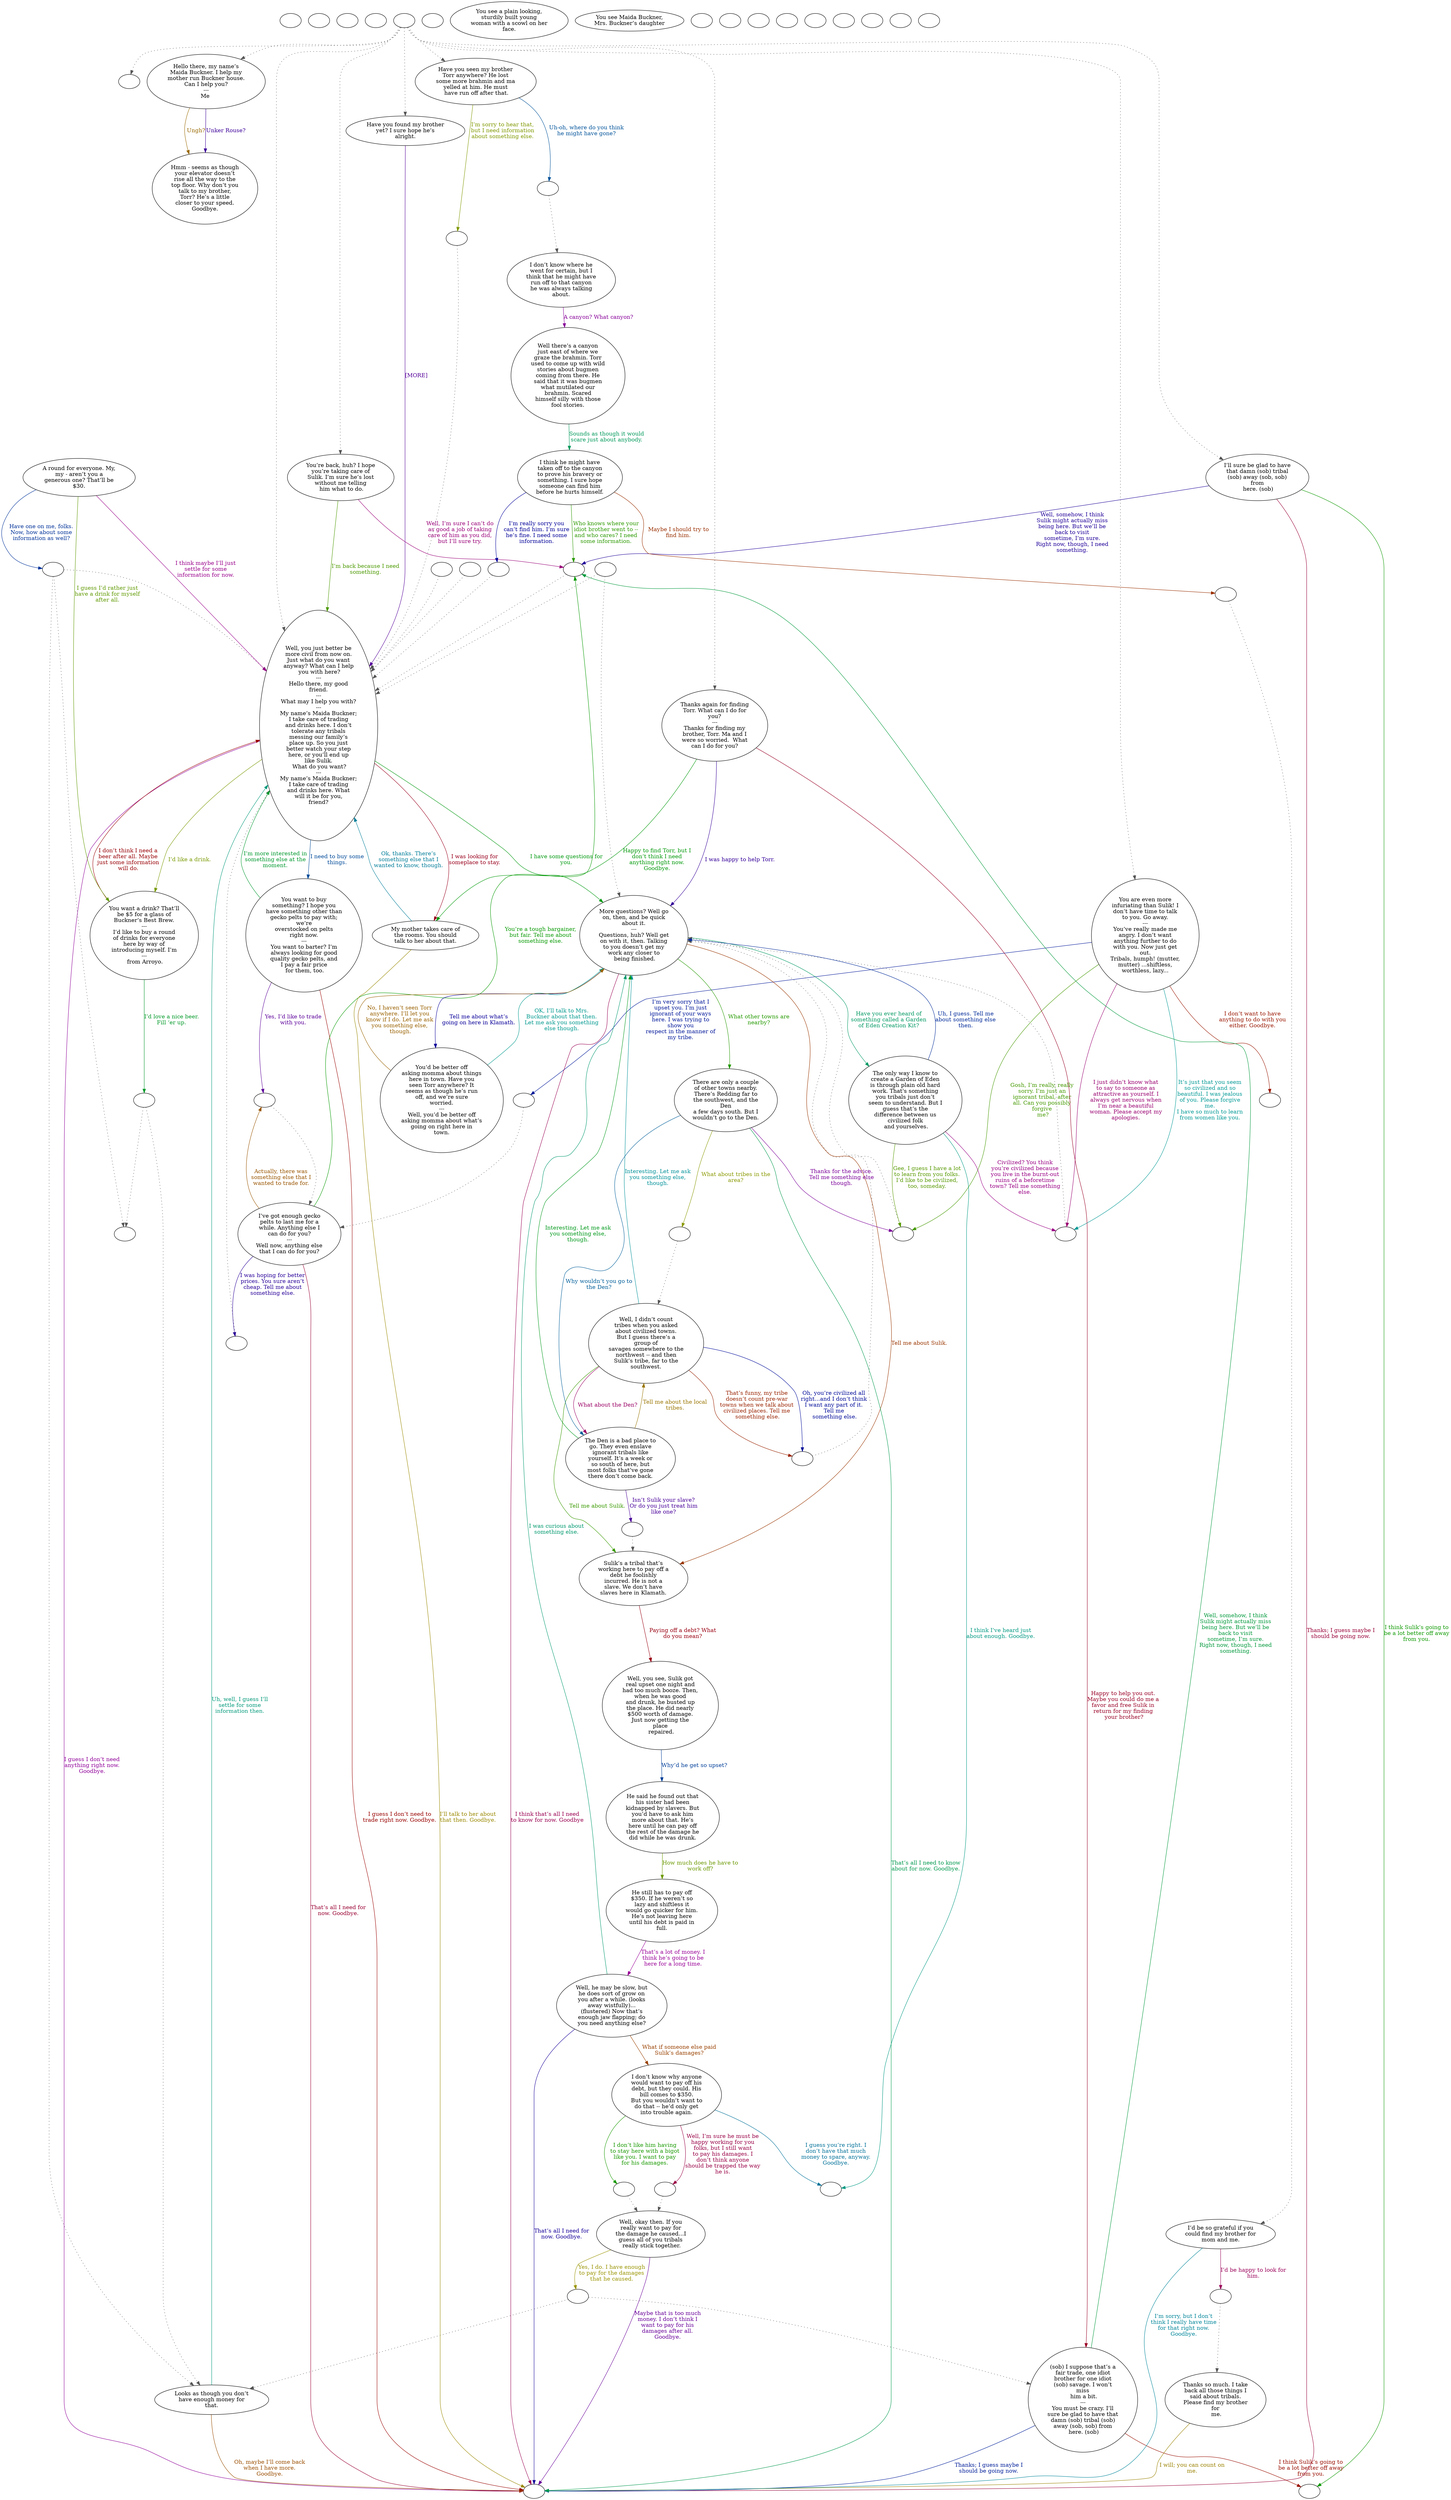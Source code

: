 digraph KCMAIDA {
  "checkPartyMembersNearDoor" [style=filled       fillcolor="#FFFFFF"       color="#000000"]
  "checkPartyMembersNearDoor" [label=""]
  "start" [style=filled       fillcolor="#FFFFFF"       color="#000000"]
  "start" [label=""]
  "critter_p_proc" [style=filled       fillcolor="#FFFFFF"       color="#000000"]
  "critter_p_proc" [label=""]
  "pickup_p_proc" [style=filled       fillcolor="#FFFFFF"       color="#000000"]
  "pickup_p_proc" [label=""]
  "talk_p_proc" [style=filled       fillcolor="#FFFFFF"       color="#000000"]
  "talk_p_proc" -> "Node998" [style=dotted color="#555555"]
  "talk_p_proc" -> "Node002" [style=dotted color="#555555"]
  "talk_p_proc" -> "Node034" [style=dotted color="#555555"]
  "talk_p_proc" -> "Node030" [style=dotted color="#555555"]
  "talk_p_proc" -> "Node024" [style=dotted color="#555555"]
  "talk_p_proc" -> "Node001" [style=dotted color="#555555"]
  "talk_p_proc" -> "Node021" [style=dotted color="#555555"]
  "talk_p_proc" -> "Node023" [style=dotted color="#555555"]
  "talk_p_proc" -> "Node004" [style=dotted color="#555555"]
  "talk_p_proc" [label=""]
  "destroy_p_proc" [style=filled       fillcolor="#FFFFFF"       color="#000000"]
  "destroy_p_proc" [label=""]
  "look_at_p_proc" [style=filled       fillcolor="#FFFFFF"       color="#000000"]
  "look_at_p_proc" [label="You see a plain looking,\nsturdily built young\nwoman with a scowl on her\nface."]
  "description_p_proc" [style=filled       fillcolor="#FFFFFF"       color="#000000"]
  "description_p_proc" [label="You see Maida Buckner,\nMrs. Buckner’s daughter"]
  "use_skill_on_p_proc" [style=filled       fillcolor="#FFFFFF"       color="#000000"]
  "use_skill_on_p_proc" [label=""]
  "combat_p_proc" [style=filled       fillcolor="#FFFFFF"       color="#000000"]
  "combat_p_proc" [label=""]
  "damage_p_proc" [style=filled       fillcolor="#FFFFFF"       color="#000000"]
  "damage_p_proc" [label=""]
  "map_enter_p_proc" [style=filled       fillcolor="#FFFFFF"       color="#000000"]
  "map_enter_p_proc" [label=""]
  "addbeer" [style=filled       fillcolor="#FFFFFF"       color="#000000"]
  "addbeer" [label=""]
  "push_p_proc" [style=filled       fillcolor="#FFFFFF"       color="#000000"]
  "push_p_proc" [label=""]
  "maida_barter" [style=filled       fillcolor="#FFFFFF"       color="#000000"]
  "maida_barter" -> "Node009" [style=dotted color="#555555"]
  "maida_barter" [label=""]
  "barter_for_sulik" [style=filled       fillcolor="#FFFFFF"       color="#000000"]
  "barter_for_sulik" -> "node020" [style=dotted color="#555555"]
  "barter_for_sulik" -> "Node033" [style=dotted color="#555555"]
  "barter_for_sulik" [label=""]
  "Node910" [style=filled       fillcolor="#FFFFFF"       color="#000000"]
  "Node910" [label=""]
  "Node911" [style=filled       fillcolor="#FFFFFF"       color="#000000"]
  "Node911" -> "addbeer" [style=dotted color="#555555"]
  "Node911" -> "Node033" [style=dotted color="#555555"]
  "Node911" [label=""]
  "Node912" [style=filled       fillcolor="#FFFFFF"       color="#000000"]
  "Node912" -> "addbeer" [style=dotted color="#555555"]
  "Node912" -> "Node004" [style=dotted color="#555555"]
  "Node912" -> "Node033" [style=dotted color="#555555"]
  "Node912" [label=""]
  "Node920" [style=filled       fillcolor="#FFFFFF"       color="#000000"]
  "Node920" -> "Node009" [style=dotted color="#555555"]
  "Node920" [label=""]
  "Node945" [style=filled       fillcolor="#FFFFFF"       color="#000000"]
  "Node945" -> "Node019" [style=dotted color="#555555"]
  "Node945" [label=""]
  "Node955" [style=filled       fillcolor="#FFFFFF"       color="#000000"]
  "Node955" -> "Node019" [style=dotted color="#555555"]
  "Node955" [label=""]
  "Node960" [style=filled       fillcolor="#FFFFFF"       color="#000000"]
  "Node960" [label=""]
  "Node970" [style=filled       fillcolor="#FFFFFF"       color="#000000"]
  "Node970" -> "Node004" [style=dotted color="#555555"]
  "Node970" [label=""]
  "Node971" [style=filled       fillcolor="#FFFFFF"       color="#000000"]
  "Node971" -> "Node005" [style=dotted color="#555555"]
  "Node971" [label=""]
  "Node975" [style=filled       fillcolor="#FFFFFF"       color="#000000"]
  "Node975" -> "Node013" [style=dotted color="#555555"]
  "Node975" [label=""]
  "Node980" [style=filled       fillcolor="#FFFFFF"       color="#000000"]
  "Node980" -> "Node004" [style=dotted color="#555555"]
  "Node980" [label=""]
  "Node981" [style=filled       fillcolor="#FFFFFF"       color="#000000"]
  "Node981" -> "Node025" [style=dotted color="#555555"]
  "Node981" [label=""]
  "Node982" [style=filled       fillcolor="#FFFFFF"       color="#000000"]
  "Node982" -> "Node004" [style=dotted color="#555555"]
  "Node982" [label=""]
  "Node983" [style=filled       fillcolor="#FFFFFF"       color="#000000"]
  "Node983" -> "Node004" [style=dotted color="#555555"]
  "Node983" [label=""]
  "Node984" [style=filled       fillcolor="#FFFFFF"       color="#000000"]
  "Node984" [label=""]
  "Node985" [style=filled       fillcolor="#FFFFFF"       color="#000000"]
  "Node985" [label=""]
  "Node990" [style=filled       fillcolor="#FFFFFF"       color="#000000"]
  "Node990" -> "Node011" [style=dotted color="#555555"]
  "Node990" [label=""]
  "Node991" [style=filled       fillcolor="#FFFFFF"       color="#000000"]
  "Node991" -> "Node029" [style=dotted color="#555555"]
  "Node991" [label=""]
  "Node992" [style=filled       fillcolor="#FFFFFF"       color="#000000"]
  "Node992" -> "Node028" [style=dotted color="#555555"]
  "Node992" [label=""]
  "Node993" [style=filled       fillcolor="#FFFFFF"       color="#000000"]
  "Node993" -> "Node004" [style=dotted color="#555555"]
  "Node993" [label=""]
  "Node995" [style=filled       fillcolor="#FFFFFF"       color="#000000"]
  "Node995" [label=""]
  "Node996" [style=filled       fillcolor="#FFFFFF"       color="#000000"]
  "Node996" [label=""]
  "Node997" [style=filled       fillcolor="#FFFFFF"       color="#000000"]
  "Node997" -> "Node004" [style=dotted color="#555555"]
  "Node997" -> "Node005" [style=dotted color="#555555"]
  "Node997" [label=""]
  "Node998" [style=filled       fillcolor="#FFFFFF"       color="#000000"]
  "Node998" [label=""]
  "Node999" [style=filled       fillcolor="#FFFFFF"       color="#000000"]
  "Node999" [label=""]
  "Node001" [style=filled       fillcolor="#FFFFFF"       color="#000000"]
  "Node001" [label="You are even more\ninfuriating than Sulik! I\ndon’t have time to talk\nto you. Go away.\n---\nYou’ve really made me\nangry. I don’t want\nanything further to do\nwith you. Now just get\nout.\nTribals, humph! (mutter,\nmutter) ...shiftless,\nworthless, lazy..."]
  "Node001" -> "Node910" [label="I don’t want to have\nanything to do with you\neither. Goodbye." color="#991600" fontcolor="#991600"]
  "Node001" -> "Node920" [label="I’m very sorry that I\nupset you. I’m just\nignorant of your ways\nhere. I was trying to\nshow you\nrespect in the manner of\nmy tribe." color="#001799" fontcolor="#001799"]
  "Node001" -> "Node930" [label="Gosh, I’m really, really\nsorry. I’m just an\nignorant tribal, after\nall. Can you possibly\nforgive\n me?" color="#449900" fontcolor="#449900"]
  "Node001" -> "Node940" [label="I just didn’t know what\nto say to someone as\nattractive as yourself. I\nalways get nervous when\nI’m near a beautiful\nwoman. Please accept my\napologies." color="#990070" fontcolor="#990070"]
  "Node001" -> "Node940" [label="It’s just that you seem\nso civilized and so\nbeautiful. I was jealous\nof you. Please forgive\nme.\nI have so much to learn\nfrom women like you." color="#009995" fontcolor="#009995"]
  "Node002" [style=filled       fillcolor="#FFFFFF"       color="#000000"]
  "Node002" [label="Hello there, my name’s\nMaida Buckner. I help my\nmother run Buckner house.\nCan I help you?\n---\nMe "]
  "Node002" -> "Node003" [label="Ungh?" color="#996800" fontcolor="#996800"]
  "Node002" -> "Node003" [label="Unker Rouse?" color="#3C0099" fontcolor="#3C0099"]
  "Node003" [style=filled       fillcolor="#FFFFFF"       color="#000000"]
  "Node003" [label="Hmm - seems as though\nyour elevator doesn’t\nrise all the way to the\ntop floor. Why don’t you\ntalk to my brother,\nTorr? He’s a little\ncloser to your speed.\nGoodbye."]
  "Node004" [style=filled       fillcolor="#FFFFFF"       color="#000000"]
  "Node004" [label="Well, you just better be\nmore civil from now on.\nJust what do you want\nanyway? What can I help\n you with here?\n---\nHello there, my good\nfriend.\n---\nWhat may I help you with?\n---\nMy name’s Maida Buckner;\nI take care of trading\nand drinks here. I don’t\ntolerate any tribals\nmessing our family’s\nplace up. So you just\nbetter watch your step\nhere, or you’ll end up\nlike Sulik.\n What do you want?\n---\nMy name’s Maida Buckner;\nI take care of trading\nand drinks here. What\nwill it be for you,\nfriend?"]
  "Node004" -> "Node005" [label="I have some questions for\nyou." color="#00990F" fontcolor="#00990F"]
  "Node004" -> "Node006" [label="I was looking for\nsomeplace to stay." color="#99001D" fontcolor="#99001D"]
  "Node004" -> "Node007" [label="I need to buy some\nthings." color="#004A99" fontcolor="#004A99"]
  "Node004" -> "Node031" [label="I’d like a drink." color="#779900" fontcolor="#779900"]
  "Node004" -> "Node999" [label="I guess I don’t need\nanything right now.\nGoodbye." color="#8F0099" fontcolor="#8F0099"]
  "Node005" [style=filled       fillcolor="#FFFFFF"       color="#000000"]
  "Node005" [label="More questions? Well go\non, then, and be quick\nabout it.\n---\nQuestions, huh? Well get\non with it, then. Talking\nto you doesn’t get my\nwork any closer to\n being finished."]
  "Node005" -> "Node008" [label="Have you ever heard of\nsomething called a Garden\nof Eden Creation Kit?" color="#009962" fontcolor="#009962"]
  "Node005" -> "Node013" [label="Tell me about Sulik." color="#993500" fontcolor="#993500"]
  "Node005" -> "Node022" [label="Tell me about what’s\ngoing on here in Klamath." color="#090099" fontcolor="#090099"]
  "Node005" -> "Node010" [label="What other towns are\nnearby?" color="#249900" fontcolor="#249900"]
  "Node005" -> "Node999" [label="I think that’s all I need\nto know for now. Goodbye" color="#990051" fontcolor="#990051"]
  "Node006" [style=filled       fillcolor="#FFFFFF"       color="#000000"]
  "Node006" [label="My mother takes care of\nthe rooms. You should\ntalk to her about that."]
  "Node006" -> "Node004" [label="Ok, thanks. There’s\nsomething else that I\nwanted to know, though." color="#007D99" fontcolor="#007D99"]
  "Node006" -> "Node999" [label="I’ll talk to her about\nthat then. Goodbye." color="#998800" fontcolor="#998800"]
  "Node007" [style=filled       fillcolor="#FFFFFF"       color="#000000"]
  "Node007" [label="You want to buy\nsomething? I hope you\nhave something other than\ngecko pelts to pay with;\nwe’re\noverstocked on pelts\nright now.\n---\nYou want to barter? I’m\nalways looking for good\nquality gecko pelts, and\nI pay a fair price\n for them, too."]
  "Node007" -> "maida_barter" [label="Yes, I’d like to trade\nwith you." color="#5B0099" fontcolor="#5B0099"]
  "Node007" -> "Node004" [label="I’m more interested in\nsomething else at the\nmoment." color="#00992F" fontcolor="#00992F"]
  "Node007" -> "Node999" [label="I guess I don’t need to\ntrade right now. Goodbye." color="#990200" fontcolor="#990200"]
  "Node008" [style=filled       fillcolor="#FFFFFF"       color="#000000"]
  "Node008" [label="The only way I know to\ncreate a Garden of Eden\nis through plain old hard\nwork. That's something\nyou tribals just don’t\nseem to understand. But I\nguess that’s the\ndifference between us\ncivilized folk\n and yourselves."]
  "Node008" -> "Node005" [label="Uh, I guess. Tell me\nabout something else\nthen." color="#002A99" fontcolor="#002A99"]
  "Node008" -> "Node930" [label="Gee, I guess I have a lot\nto learn from you folks.\nI’d like to be civilized,\ntoo, someday." color="#579900" fontcolor="#579900"]
  "Node008" -> "Node940" [label="Civilized? You think\nyou’re civilized because\nyou live in the burnt-out\nruins of a beforetime\ntown? Tell me something\nelse." color="#990084" fontcolor="#990084"]
  "Node008" -> "Node950" [label="I think I’ve heard just\nabout enough. Goodbye." color="#009982" fontcolor="#009982"]
  "Node009" [style=filled       fillcolor="#FFFFFF"       color="#000000"]
  "Node009" [label="I’ve got enough gecko\npelts to last me for a\nwhile. Anything else I\ncan do for you?\n---\nWell now, anything else\nthat I can do for you?"]
  "Node009" -> "maida_barter" [label="Actually, there was\nsomething else that I\nwanted to trade for." color="#995500" fontcolor="#995500"]
  "Node009" -> "Node970" [label="I was hoping for better\nprices. You sure aren’t\ncheap. Tell me about\nsomething else." color="#280099" fontcolor="#280099"]
  "Node009" -> "Node980" [label="You’re a tough bargainer,\nbut fair. Tell me about\nsomething else." color="#049900" fontcolor="#049900"]
  "Node009" -> "Node999" [label="That’s all I need for\nnow. Goodbye." color="#990031" fontcolor="#990031"]
  "Node010" [style=filled       fillcolor="#FFFFFF"       color="#000000"]
  "Node010" [label="There are only a couple\nof other towns nearby.\nThere’s Redding far to\nthe southwest, and the\nDen\na few days south. But I\nwouldn’t go to the Den."]
  "Node010" -> "Node012" [label="Why wouldn’t you go to\nthe Den?" color="#005E99" fontcolor="#005E99"]
  "Node010" -> "Node990" [label="What about tribes in the\narea?" color="#8A9900" fontcolor="#8A9900"]
  "Node010" -> "Node930" [label="Thanks for the advice.\nTell me something else\nthough." color="#7B0099" fontcolor="#7B0099"]
  "Node010" -> "Node999" [label="That’s all I need to know\nabout for now. Goodbye." color="#00994E" fontcolor="#00994E"]
  "Node011" [style=filled       fillcolor="#FFFFFF"       color="#000000"]
  "Node011" [label="Well, I didn’t count\ntribes when you asked\nabout civilized towns.\nBut I guess there’s a\ngroup of\nsavages somewhere to the\nnorthwest -- and then\nSulik’s tribe, far to the\nsouthwest."]
  "Node011" -> "Node971" [label="That’s funny, my tribe\ndoesn’t count pre-war\ntowns when we talk about\ncivilized places. Tell me\n something else." color="#992200" fontcolor="#992200"]
  "Node011" -> "Node971" [label="Oh, you’re civilized all\nright...and I don’t think\nI want any part of it.\nTell me\n something else." color="#000B99" fontcolor="#000B99"]
  "Node011" -> "Node013" [label="Tell me about Sulik." color="#389900" fontcolor="#389900"]
  "Node011" -> "Node012" [label="What about the Den?" color="#990064" fontcolor="#990064"]
  "Node011" -> "Node005" [label="Interesting. Let me ask\nyou something else,\nthough." color="#009199" fontcolor="#009199"]
  "Node012" [style=filled       fillcolor="#FFFFFF"       color="#000000"]
  "Node012" [label="The Den is a bad place to\ngo. They even enslave\nignorant tribals like\nyourself. It’s a week or\nso south of here, but\nmost folks that’ve gone\nthere don’t come back."]
  "Node012" -> "Node011" [label="Tell me about the local\ntribes." color="#997500" fontcolor="#997500"]
  "Node012" -> "Node975" [label="Isn’t Sulik your slave?\nOr do you just treat him\nlike one?" color="#480099" fontcolor="#480099"]
  "Node012" -> "Node005" [label="Interesting. Let me ask\nyou something else,\nthough." color="#00991B" fontcolor="#00991B"]
  "Node013" [style=filled       fillcolor="#FFFFFF"       color="#000000"]
  "Node013" [label="Sulik’s a tribal that’s\nworking here to pay off a\ndebt he foolishly\nincurred. He is not a\nslave. We don’t have\nslaves here in Klamath."]
  "Node013" -> "Node014" [label="Paying off a debt? What\ndo you mean?" color="#990011" fontcolor="#990011"]
  "Node014" [style=filled       fillcolor="#FFFFFF"       color="#000000"]
  "Node014" [label="Well, you see, Sulik got\nreal upset one night and\nhad too much booze. Then,\nwhen he was good\nand drunk, he busted up\nthe place. He did nearly\n$500 worth of damage.\nJust now getting the\nplace\n repaired."]
  "Node014" -> "Node015" [label="Why’d he get so upset?" color="#003E99" fontcolor="#003E99"]
  "Node015" [style=filled       fillcolor="#FFFFFF"       color="#000000"]
  "Node015" [label="He said he found out that\nhis sister had been\nkidnapped by slavers. But\nyou’d have to ask him\nmore about that. He’s\nhere until he can pay off\nthe rest of the damage he\ndid while he was drunk."]
  "Node015" -> "Node016" [label="How much does he have to\nwork off?" color="#6B9900" fontcolor="#6B9900"]
  "Node016" [style=filled       fillcolor="#FFFFFF"       color="#000000"]
  "Node016" [label="He still has to pay off\n$350. If he weren’t so\nlazy and shiftless it\nwould go quicker for him.\nHe’s not leaving here\nuntil his debt is paid in\nfull."]
  "Node016" -> "Node017" [label="That’s a lot of money. I\nthink he’s going to be\nhere for a long time." color="#990097" fontcolor="#990097"]
  "Node017" [style=filled       fillcolor="#FFFFFF"       color="#000000"]
  "Node017" [label="Well, he may be slow, but\nhe does sort of grow on\nyou after a while. (looks\naway wistfully)...\n(flustered) Now that’s\nenough jaw flapping; do\nyou need anything else?"]
  "Node017" -> "Node005" [label="I was curious about\nsomething else." color="#00996E" fontcolor="#00996E"]
  "Node017" -> "Node018" [label="What if someone else paid\nSulik’s damages?" color="#994100" fontcolor="#994100"]
  "Node017" -> "Node999" [label="That’s all I need for\nnow. Goodbye." color="#150099" fontcolor="#150099"]
  "Node018" [style=filled       fillcolor="#FFFFFF"       color="#000000"]
  "Node018" [label="I don’t know why anyone\nwould want to pay off his\ndebt, but they could. His\nbill comes to $350.\nBut you wouldn’t want to\ndo that -- he’d only get\ninto trouble again."]
  "Node018" -> "Node945" [label="I don’t like him having\nto stay here with a bigot\nlike you. I want to pay\nfor his damages." color="#189900" fontcolor="#189900"]
  "Node018" -> "Node955" [label="Well, I’m sure he must be\nhappy working for you\nfolks, but I still want\nto pay his damages. I\ndon’t think anyone\nshould be trapped the way\nhe is." color="#990045" fontcolor="#990045"]
  "Node018" -> "Node950" [label="I guess you’re right. I\ndon’t have that much\nmoney to spare, anyway.\nGoodbye." color="#007199" fontcolor="#007199"]
  "Node019" [style=filled       fillcolor="#FFFFFF"       color="#000000"]
  "Node019" [label="Well, okay then. If you\nreally want to pay for\nthe damage he caused...I\nguess all of you tribals\n really stick together."]
  "Node019" -> "barter_for_sulik" [label="Yes, I do. I have enough\nto pay for the damages\nthat he caused." color="#999400" fontcolor="#999400"]
  "Node019" -> "Node999" [label="Maybe that is too much\nmoney. I don’t think I\nwant to pay for his\ndamages after all.\nGoodbye." color="#680099" fontcolor="#680099"]
  "node020" [style=filled       fillcolor="#FFFFFF"       color="#000000"]
  "node020" [label="(sob) I suppose that’s a\nfair trade, one idiot\nbrother for one idiot\n(sob) savage. I won’t\nmiss\n him a bit.\n---\nYou must be crazy. I’ll\nsure be glad to have that\ndamn (sob) tribal (sob)\naway (sob, sob) from\n here. (sob)"]
  "node020" -> "Node980" [label="Well, somehow, I think\nSulik might actually miss\nbeing here. But we’ll be\nback to visit\nsometime, I’m sure.\nRight now, though, I need\nsomething." color="#00993B" fontcolor="#00993B"]
  "node020" -> "Node985" [label="I think Sulik’s going to\nbe a lot better off away\nfrom you." color="#990E00" fontcolor="#990E00"]
  "node020" -> "Node999" [label="Thanks; I guess maybe I\nshould be going now." color="#001E99" fontcolor="#001E99"]
  "Node021" [style=filled       fillcolor="#FFFFFF"       color="#000000"]
  "Node021" [label="You’re back, huh? I hope\nyou’re taking care of\nSulik. I’m sure he’s lost\nwithout me telling\n him what to do."]
  "Node021" -> "Node004" [label="I’m back because I need\nsomething." color="#4B9900" fontcolor="#4B9900"]
  "Node021" -> "Node980" [label="Well, I’m sure I can’t do\nas good a job of taking\ncare of him as you did,\nbut I’ll sure try." color="#990078" fontcolor="#990078"]
  "Node022" [style=filled       fillcolor="#FFFFFF"       color="#000000"]
  "Node022" [label="You’d be better off\nasking momma about things\nhere in town. Have you\nseen Torr anywhere? It\nseems as though he’s run\noff, and we’re sure\nworried.\n---\nWell, you’d be better off\nasking momma about what’s\ngoing on right here in\ntown."]
  "Node022" -> "Node005" [label="OK, I’ll talk to Mrs.\nBuckner about that then.\nLet me ask you something\nelse though." color="#00998E" fontcolor="#00998E"]
  "Node022" -> "Node005" [label="No, I haven’t seen Torr\nanywhere. I’ll let you\nknow if I do. Let me ask\nyou something else,\n though." color="#996100" fontcolor="#996100"]
  "Node023" [style=filled       fillcolor="#FFFFFF"       color="#000000"]
  "Node023" [label="Thanks again for finding\nTorr. What can I do for\nyou?\n---\nThanks for finding my\nbrother, Torr. Ma and I\nwere so worried.  What\ncan I do for you?"]
  "Node023" -> "Node005" [label="I was happy to help Torr." color="#340099" fontcolor="#340099"]
  "Node023" -> "Node006" [label="Happy to find Torr, but I\ndon’t think I need\nanything right now.\nGoodbye." color="#009908" fontcolor="#009908"]
  "Node023" -> "node020" [label="Happy to help you out.\nMaybe you could do me a\nfavor and free Sulik in\nreturn for my finding\n your brother?" color="#990025" fontcolor="#990025"]
  "Node024" [style=filled       fillcolor="#FFFFFF"       color="#000000"]
  "Node024" [label="Have you seen my brother\nTorr anywhere? He lost\nsome more brahmin and ma\nyelled at him. He must\n have run off after that."]
  "Node024" -> "Node981" [label="Uh-oh, where do you think\nhe might have gone?" color="#005299" fontcolor="#005299"]
  "Node024" -> "Node982" [label="I’m sorry to hear that,\nbut I need information\nabout something else." color="#7E9900" fontcolor="#7E9900"]
  "Node025" [style=filled       fillcolor="#FFFFFF"       color="#000000"]
  "Node025" [label="I don’t know where he\nwent for certain, but I\nthink that he might have\nrun off to that canyon\nhe was always talking\nabout."]
  "Node025" -> "Node026" [label="A canyon? What canyon?" color="#870099" fontcolor="#870099"]
  "Node026" [style=filled       fillcolor="#FFFFFF"       color="#000000"]
  "Node026" [label="Well there’s a canyon\njust east of where we\ngraze the brahmin. Torr\nused to come up with wild\nstories about bugmen\ncoming from there. He\nsaid that it was bugmen\nwhat mutilated our\nbrahmin. Scared\nhimself silly with those\nfool stories."]
  "Node026" -> "Node027" [label="Sounds as though it would\nscare just about anybody." color="#00995A" fontcolor="#00995A"]
  "Node027" [style=filled       fillcolor="#FFFFFF"       color="#000000"]
  "Node027" [label="I think he might have\ntaken off to the canyon\nto prove his bravery or\nsomething. I sure hope\nsomeone can find him\nbefore he hurts himself."]
  "Node027" -> "Node992" [label="Maybe I should try to\nfind him." color="#992E00" fontcolor="#992E00"]
  "Node027" -> "Node994" [label="I’m really sorry you\ncan’t find him. I’m sure\nhe’s fine. I need some\ninformation." color="#010099" fontcolor="#010099"]
  "Node027" -> "Node980" [label="Who knows where your\nidiot brother went to --\nand who cares? I need\nsome information." color="#2B9900" fontcolor="#2B9900"]
  "Node028" [style=filled       fillcolor="#FFFFFF"       color="#000000"]
  "Node028" [label="I’d be so grateful if you\ncould find my brother for\nmom and me."]
  "Node028" -> "Node991" [label="I’d be happy to look for\nhim." color="#990058" fontcolor="#990058"]
  "Node028" -> "Node999" [label="I’m sorry, but I don’t\nthink I really have time\nfor that right now.\nGoodbye." color="#008599" fontcolor="#008599"]
  "Node029" [style=filled       fillcolor="#FFFFFF"       color="#000000"]
  "Node029" [label="Thanks so much. I take\nback all those things I\nsaid about tribals.\nPlease find my brother\nfor\n me."]
  "Node029" -> "Node999" [label="I will; you can count on\nme." color="#998100" fontcolor="#998100"]
  "Node030" [style=filled       fillcolor="#FFFFFF"       color="#000000"]
  "Node030" [label="Have you found my brother\nyet? I sure hope he’s\nalright."]
  "Node030" -> "Node004" [label="[MORE]" color="#540099" fontcolor="#540099"]
  "Node031" [style=filled       fillcolor="#FFFFFF"       color="#000000"]
  "Node031" [label="You want a drink? That’ll\nbe $5 for a glass of\nBuckner’s Best Brew.\n---\nI’d like to buy a round\nof drinks for everyone\nhere by way of\nintroducing myself. I’m\n---\n from Arroyo."]
  "Node031" -> "Node911" [label="I’d love a nice beer.\nFill ‘er up." color="#009927" fontcolor="#009927"]
  "Node031" -> "Node004" [label="I don’t think I need a\nbeer after all. Maybe\njust some information\nwill do." color="#990005" fontcolor="#990005"]
  "Node032" [style=filled       fillcolor="#FFFFFF"       color="#000000"]
  "Node032" [label="A round for everyone. My,\nmy - aren’t you a\ngenerous one? That’ll be\n$30."]
  "Node032" -> "Node912" [label="Have one on me, folks.\nNow, how about some\ninformation as well?" color="#003299" fontcolor="#003299"]
  "Node032" -> "Node031" [label="I guess I’d rather just\nhave a drink for myself\nafter all." color="#5F9900" fontcolor="#5F9900"]
  "Node032" -> "Node004" [label="I think maybe I’ll just\nsettle for some\ninformation for now." color="#99008B" fontcolor="#99008B"]
  "Node033" [style=filled       fillcolor="#FFFFFF"       color="#000000"]
  "Node033" [label="Looks as though you don’t\nhave enough money for\nthat."]
  "Node033" -> "Node004" [label="Uh, well, I guess I’ll\nsettle for some\ninformation then." color="#00997A" fontcolor="#00997A"]
  "Node033" -> "Node999" [label="Oh, maybe I’ll come back\nwhen I have more.\nGoodbye." color="#994D00" fontcolor="#994D00"]
  "Node034" [style=filled       fillcolor="#FFFFFF"       color="#000000"]
  "Node034" [label="I’ll sure be glad to have\nthat damn (sob) tribal\n(sob) away (sob, sob)\nfrom\n here. (sob)"]
  "Node034" -> "Node980" [label="Well, somehow, I think\nSulik might actually miss\nbeing here. But we’ll be\nback to visit\nsometime, I’m sure.\nRight now, though, I need\nsomething." color="#210099" fontcolor="#210099"]
  "Node034" -> "Node985" [label="I think Sulik’s going to\nbe a lot better off away\nfrom you." color="#0C9900" fontcolor="#0C9900"]
  "Node034" -> "Node999" [label="Thanks; I guess maybe I\nshould be going now." color="#990038" fontcolor="#990038"]
  "Node930" [style=filled       fillcolor="#FFFFFF"       color="#000000"]
  "Node930" -> "Node005" [style=dotted color="#555555"]
  "Node930" [label=""]
  "Node940" [style=filled       fillcolor="#FFFFFF"       color="#000000"]
  "Node940" -> "Node005" [style=dotted color="#555555"]
  "Node940" [label=""]
  "Node950" [style=filled       fillcolor="#FFFFFF"       color="#000000"]
  "Node950" [label=""]
  "Node994" [style=filled       fillcolor="#FFFFFF"       color="#000000"]
  "Node994" -> "Node004" [style=dotted color="#555555"]
  "Node994" [label=""]
}